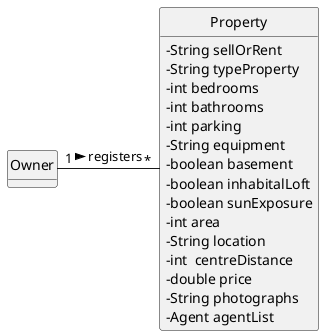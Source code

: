 @startuml
skinparam monochrome true
skinparam packageStyle rectangle
skinparam shadowing false


skinparam classAttributeIconSize 0

hide circle
hide methods

class Owner {
}

class Property {
    - String sellOrRent
    - String typeProperty
    - int bedrooms
    - int bathrooms
    - int parking
    - String equipment
    - boolean basement
    - boolean inhabitalLoft
    - boolean sunExposure
    - int area
    - String location
    - int  centreDistance
    - double price
    - String photographs
    - Agent agentList
}

Owner "1" - "*" Property: registers >
@enduml